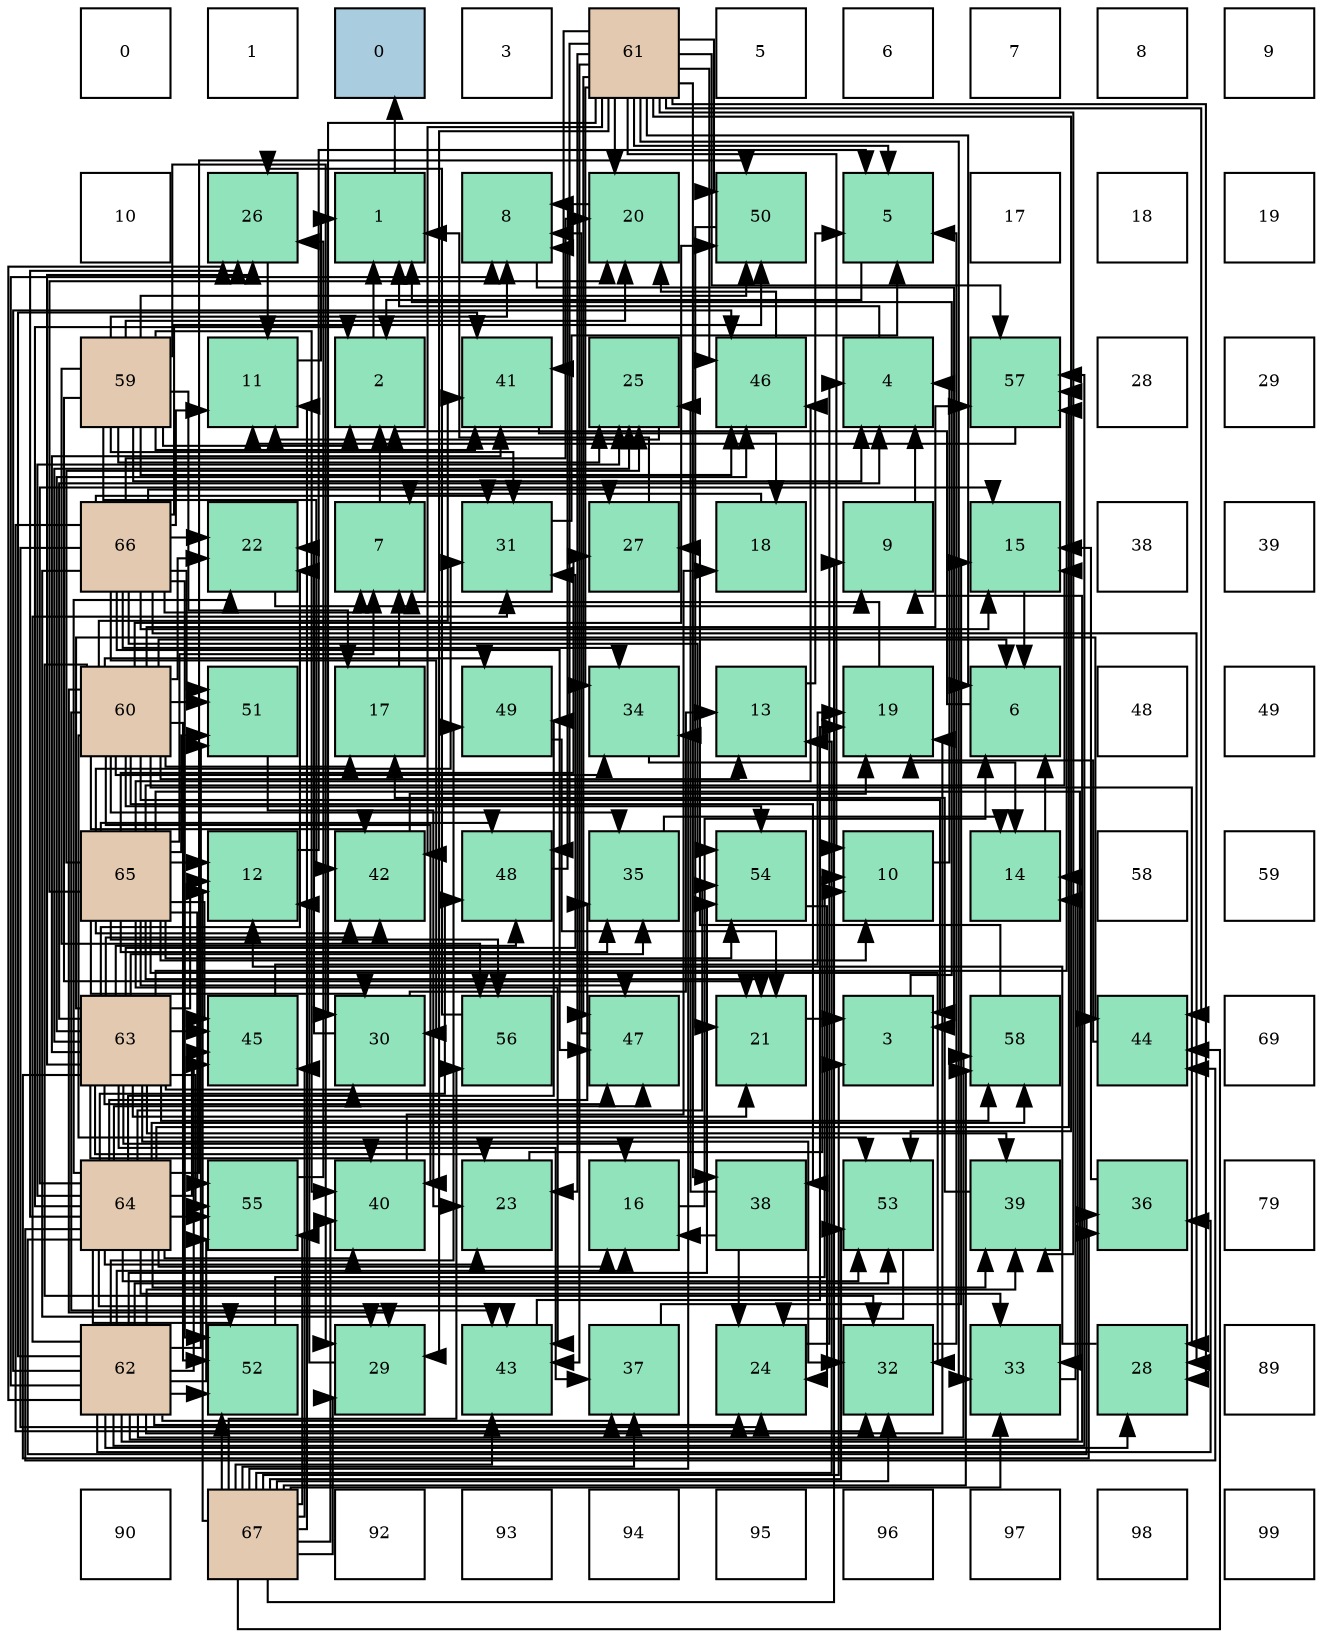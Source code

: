 digraph layout{
 rankdir=TB;
 splines=ortho;
 node [style=filled shape=square fixedsize=true width=0.6];
0[label="0", fontsize=8, fillcolor="#ffffff"];
1[label="1", fontsize=8, fillcolor="#ffffff"];
2[label="0", fontsize=8, fillcolor="#a9ccde"];
3[label="3", fontsize=8, fillcolor="#ffffff"];
4[label="61", fontsize=8, fillcolor="#e3c9af"];
5[label="5", fontsize=8, fillcolor="#ffffff"];
6[label="6", fontsize=8, fillcolor="#ffffff"];
7[label="7", fontsize=8, fillcolor="#ffffff"];
8[label="8", fontsize=8, fillcolor="#ffffff"];
9[label="9", fontsize=8, fillcolor="#ffffff"];
10[label="10", fontsize=8, fillcolor="#ffffff"];
11[label="26", fontsize=8, fillcolor="#91e3bb"];
12[label="1", fontsize=8, fillcolor="#91e3bb"];
13[label="8", fontsize=8, fillcolor="#91e3bb"];
14[label="20", fontsize=8, fillcolor="#91e3bb"];
15[label="50", fontsize=8, fillcolor="#91e3bb"];
16[label="5", fontsize=8, fillcolor="#91e3bb"];
17[label="17", fontsize=8, fillcolor="#ffffff"];
18[label="18", fontsize=8, fillcolor="#ffffff"];
19[label="19", fontsize=8, fillcolor="#ffffff"];
20[label="59", fontsize=8, fillcolor="#e3c9af"];
21[label="11", fontsize=8, fillcolor="#91e3bb"];
22[label="2", fontsize=8, fillcolor="#91e3bb"];
23[label="41", fontsize=8, fillcolor="#91e3bb"];
24[label="25", fontsize=8, fillcolor="#91e3bb"];
25[label="46", fontsize=8, fillcolor="#91e3bb"];
26[label="4", fontsize=8, fillcolor="#91e3bb"];
27[label="57", fontsize=8, fillcolor="#91e3bb"];
28[label="28", fontsize=8, fillcolor="#ffffff"];
29[label="29", fontsize=8, fillcolor="#ffffff"];
30[label="66", fontsize=8, fillcolor="#e3c9af"];
31[label="22", fontsize=8, fillcolor="#91e3bb"];
32[label="7", fontsize=8, fillcolor="#91e3bb"];
33[label="31", fontsize=8, fillcolor="#91e3bb"];
34[label="27", fontsize=8, fillcolor="#91e3bb"];
35[label="18", fontsize=8, fillcolor="#91e3bb"];
36[label="9", fontsize=8, fillcolor="#91e3bb"];
37[label="15", fontsize=8, fillcolor="#91e3bb"];
38[label="38", fontsize=8, fillcolor="#ffffff"];
39[label="39", fontsize=8, fillcolor="#ffffff"];
40[label="60", fontsize=8, fillcolor="#e3c9af"];
41[label="51", fontsize=8, fillcolor="#91e3bb"];
42[label="17", fontsize=8, fillcolor="#91e3bb"];
43[label="49", fontsize=8, fillcolor="#91e3bb"];
44[label="34", fontsize=8, fillcolor="#91e3bb"];
45[label="13", fontsize=8, fillcolor="#91e3bb"];
46[label="19", fontsize=8, fillcolor="#91e3bb"];
47[label="6", fontsize=8, fillcolor="#91e3bb"];
48[label="48", fontsize=8, fillcolor="#ffffff"];
49[label="49", fontsize=8, fillcolor="#ffffff"];
50[label="65", fontsize=8, fillcolor="#e3c9af"];
51[label="12", fontsize=8, fillcolor="#91e3bb"];
52[label="42", fontsize=8, fillcolor="#91e3bb"];
53[label="48", fontsize=8, fillcolor="#91e3bb"];
54[label="35", fontsize=8, fillcolor="#91e3bb"];
55[label="54", fontsize=8, fillcolor="#91e3bb"];
56[label="10", fontsize=8, fillcolor="#91e3bb"];
57[label="14", fontsize=8, fillcolor="#91e3bb"];
58[label="58", fontsize=8, fillcolor="#ffffff"];
59[label="59", fontsize=8, fillcolor="#ffffff"];
60[label="63", fontsize=8, fillcolor="#e3c9af"];
61[label="45", fontsize=8, fillcolor="#91e3bb"];
62[label="30", fontsize=8, fillcolor="#91e3bb"];
63[label="56", fontsize=8, fillcolor="#91e3bb"];
64[label="47", fontsize=8, fillcolor="#91e3bb"];
65[label="21", fontsize=8, fillcolor="#91e3bb"];
66[label="3", fontsize=8, fillcolor="#91e3bb"];
67[label="58", fontsize=8, fillcolor="#91e3bb"];
68[label="44", fontsize=8, fillcolor="#91e3bb"];
69[label="69", fontsize=8, fillcolor="#ffffff"];
70[label="64", fontsize=8, fillcolor="#e3c9af"];
71[label="55", fontsize=8, fillcolor="#91e3bb"];
72[label="40", fontsize=8, fillcolor="#91e3bb"];
73[label="23", fontsize=8, fillcolor="#91e3bb"];
74[label="16", fontsize=8, fillcolor="#91e3bb"];
75[label="38", fontsize=8, fillcolor="#91e3bb"];
76[label="53", fontsize=8, fillcolor="#91e3bb"];
77[label="39", fontsize=8, fillcolor="#91e3bb"];
78[label="36", fontsize=8, fillcolor="#91e3bb"];
79[label="79", fontsize=8, fillcolor="#ffffff"];
80[label="62", fontsize=8, fillcolor="#e3c9af"];
81[label="52", fontsize=8, fillcolor="#91e3bb"];
82[label="29", fontsize=8, fillcolor="#91e3bb"];
83[label="43", fontsize=8, fillcolor="#91e3bb"];
84[label="37", fontsize=8, fillcolor="#91e3bb"];
85[label="24", fontsize=8, fillcolor="#91e3bb"];
86[label="32", fontsize=8, fillcolor="#91e3bb"];
87[label="33", fontsize=8, fillcolor="#91e3bb"];
88[label="28", fontsize=8, fillcolor="#91e3bb"];
89[label="89", fontsize=8, fillcolor="#ffffff"];
90[label="90", fontsize=8, fillcolor="#ffffff"];
91[label="67", fontsize=8, fillcolor="#e3c9af"];
92[label="92", fontsize=8, fillcolor="#ffffff"];
93[label="93", fontsize=8, fillcolor="#ffffff"];
94[label="94", fontsize=8, fillcolor="#ffffff"];
95[label="95", fontsize=8, fillcolor="#ffffff"];
96[label="96", fontsize=8, fillcolor="#ffffff"];
97[label="97", fontsize=8, fillcolor="#ffffff"];
98[label="98", fontsize=8, fillcolor="#ffffff"];
99[label="99", fontsize=8, fillcolor="#ffffff"];
edge [constraint=false, style=vis];12 -> 2;
22 -> 12;
66 -> 12;
26 -> 12;
16 -> 22;
47 -> 22;
32 -> 22;
13 -> 66;
36 -> 26;
56 -> 26;
21 -> 12;
51 -> 16;
45 -> 16;
57 -> 47;
37 -> 47;
74 -> 47;
42 -> 32;
35 -> 32;
46 -> 32;
14 -> 13;
65 -> 66;
31 -> 36;
73 -> 56;
85 -> 26;
24 -> 21;
11 -> 21;
34 -> 12;
88 -> 51;
82 -> 51;
62 -> 45;
62 -> 31;
33 -> 16;
86 -> 16;
87 -> 57;
44 -> 57;
54 -> 57;
78 -> 37;
84 -> 37;
75 -> 74;
75 -> 85;
75 -> 24;
77 -> 42;
72 -> 35;
23 -> 35;
52 -> 46;
83 -> 46;
68 -> 46;
61 -> 46;
25 -> 14;
64 -> 13;
53 -> 13;
43 -> 65;
15 -> 65;
41 -> 73;
81 -> 56;
76 -> 85;
55 -> 85;
71 -> 11;
63 -> 11;
27 -> 21;
67 -> 34;
20 -> 22;
20 -> 26;
20 -> 13;
20 -> 42;
20 -> 14;
20 -> 65;
20 -> 24;
20 -> 82;
20 -> 33;
20 -> 72;
20 -> 23;
20 -> 52;
20 -> 25;
20 -> 15;
20 -> 63;
40 -> 66;
40 -> 47;
40 -> 45;
40 -> 42;
40 -> 31;
40 -> 88;
40 -> 82;
40 -> 86;
40 -> 44;
40 -> 54;
40 -> 75;
40 -> 72;
40 -> 23;
40 -> 52;
40 -> 83;
40 -> 43;
40 -> 15;
40 -> 41;
40 -> 81;
40 -> 76;
40 -> 55;
40 -> 27;
4 -> 16;
4 -> 47;
4 -> 56;
4 -> 14;
4 -> 73;
4 -> 88;
4 -> 82;
4 -> 62;
4 -> 87;
4 -> 44;
4 -> 75;
4 -> 77;
4 -> 23;
4 -> 52;
4 -> 83;
4 -> 68;
4 -> 25;
4 -> 64;
4 -> 53;
4 -> 15;
4 -> 76;
4 -> 27;
80 -> 13;
80 -> 36;
80 -> 57;
80 -> 74;
80 -> 46;
80 -> 85;
80 -> 11;
80 -> 88;
80 -> 33;
80 -> 78;
80 -> 84;
80 -> 77;
80 -> 23;
80 -> 61;
80 -> 25;
80 -> 43;
80 -> 41;
80 -> 81;
80 -> 76;
80 -> 55;
80 -> 71;
80 -> 27;
80 -> 67;
60 -> 26;
60 -> 51;
60 -> 74;
60 -> 65;
60 -> 31;
60 -> 73;
60 -> 24;
60 -> 11;
60 -> 62;
60 -> 33;
60 -> 86;
60 -> 54;
60 -> 78;
60 -> 84;
60 -> 77;
60 -> 72;
60 -> 23;
60 -> 52;
60 -> 68;
60 -> 61;
60 -> 25;
60 -> 64;
60 -> 53;
60 -> 71;
60 -> 27;
60 -> 67;
70 -> 22;
70 -> 37;
70 -> 74;
70 -> 31;
70 -> 73;
70 -> 24;
70 -> 11;
70 -> 87;
70 -> 54;
70 -> 78;
70 -> 77;
70 -> 72;
70 -> 83;
70 -> 68;
70 -> 61;
70 -> 64;
70 -> 53;
70 -> 43;
70 -> 15;
70 -> 81;
70 -> 76;
70 -> 55;
70 -> 71;
70 -> 27;
70 -> 67;
50 -> 32;
50 -> 56;
50 -> 51;
50 -> 37;
50 -> 14;
50 -> 65;
50 -> 24;
50 -> 34;
50 -> 62;
50 -> 33;
50 -> 86;
50 -> 87;
50 -> 54;
50 -> 52;
50 -> 83;
50 -> 61;
50 -> 25;
50 -> 64;
50 -> 53;
50 -> 41;
50 -> 55;
50 -> 71;
50 -> 63;
30 -> 32;
30 -> 21;
30 -> 37;
30 -> 14;
30 -> 31;
30 -> 85;
30 -> 34;
30 -> 88;
30 -> 82;
30 -> 62;
30 -> 33;
30 -> 86;
30 -> 44;
30 -> 64;
30 -> 15;
30 -> 41;
30 -> 81;
30 -> 55;
91 -> 66;
91 -> 36;
91 -> 21;
91 -> 51;
91 -> 45;
91 -> 82;
91 -> 86;
91 -> 87;
91 -> 44;
91 -> 84;
91 -> 72;
91 -> 83;
91 -> 68;
91 -> 61;
91 -> 81;
91 -> 76;
91 -> 71;
91 -> 63;
91 -> 67;
edge [constraint=true, style=invis];
0 -> 10 -> 20 -> 30 -> 40 -> 50 -> 60 -> 70 -> 80 -> 90;
1 -> 11 -> 21 -> 31 -> 41 -> 51 -> 61 -> 71 -> 81 -> 91;
2 -> 12 -> 22 -> 32 -> 42 -> 52 -> 62 -> 72 -> 82 -> 92;
3 -> 13 -> 23 -> 33 -> 43 -> 53 -> 63 -> 73 -> 83 -> 93;
4 -> 14 -> 24 -> 34 -> 44 -> 54 -> 64 -> 74 -> 84 -> 94;
5 -> 15 -> 25 -> 35 -> 45 -> 55 -> 65 -> 75 -> 85 -> 95;
6 -> 16 -> 26 -> 36 -> 46 -> 56 -> 66 -> 76 -> 86 -> 96;
7 -> 17 -> 27 -> 37 -> 47 -> 57 -> 67 -> 77 -> 87 -> 97;
8 -> 18 -> 28 -> 38 -> 48 -> 58 -> 68 -> 78 -> 88 -> 98;
9 -> 19 -> 29 -> 39 -> 49 -> 59 -> 69 -> 79 -> 89 -> 99;
rank = same {0 -> 1 -> 2 -> 3 -> 4 -> 5 -> 6 -> 7 -> 8 -> 9};
rank = same {10 -> 11 -> 12 -> 13 -> 14 -> 15 -> 16 -> 17 -> 18 -> 19};
rank = same {20 -> 21 -> 22 -> 23 -> 24 -> 25 -> 26 -> 27 -> 28 -> 29};
rank = same {30 -> 31 -> 32 -> 33 -> 34 -> 35 -> 36 -> 37 -> 38 -> 39};
rank = same {40 -> 41 -> 42 -> 43 -> 44 -> 45 -> 46 -> 47 -> 48 -> 49};
rank = same {50 -> 51 -> 52 -> 53 -> 54 -> 55 -> 56 -> 57 -> 58 -> 59};
rank = same {60 -> 61 -> 62 -> 63 -> 64 -> 65 -> 66 -> 67 -> 68 -> 69};
rank = same {70 -> 71 -> 72 -> 73 -> 74 -> 75 -> 76 -> 77 -> 78 -> 79};
rank = same {80 -> 81 -> 82 -> 83 -> 84 -> 85 -> 86 -> 87 -> 88 -> 89};
rank = same {90 -> 91 -> 92 -> 93 -> 94 -> 95 -> 96 -> 97 -> 98 -> 99};
}